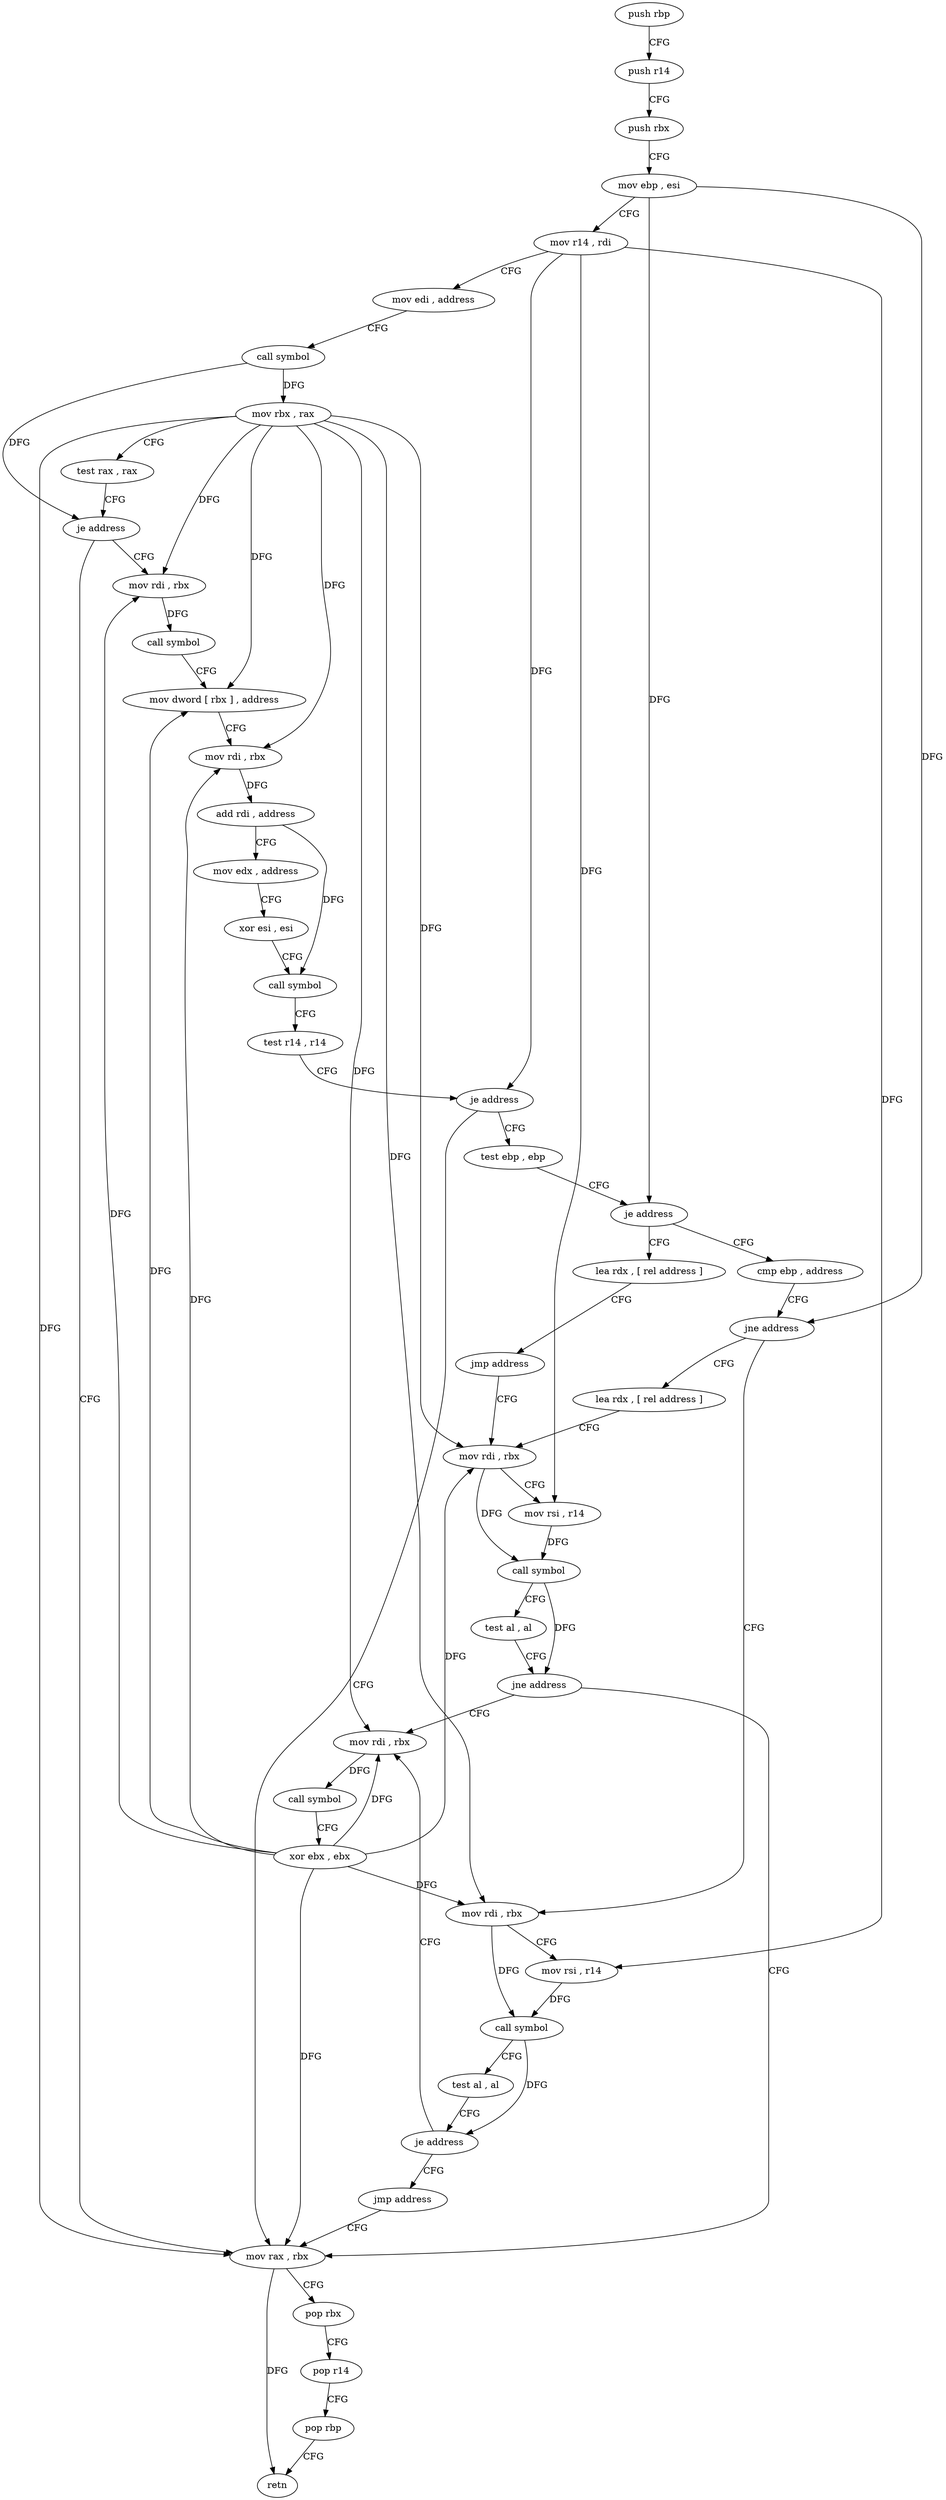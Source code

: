 digraph "func" {
"136192" [label = "push rbp" ]
"136193" [label = "push r14" ]
"136195" [label = "push rbx" ]
"136196" [label = "mov ebp , esi" ]
"136198" [label = "mov r14 , rdi" ]
"136201" [label = "mov edi , address" ]
"136206" [label = "call symbol" ]
"136211" [label = "mov rbx , rax" ]
"136214" [label = "test rax , rax" ]
"136217" [label = "je address" ]
"136324" [label = "mov rax , rbx" ]
"136219" [label = "mov rdi , rbx" ]
"136327" [label = "pop rbx" ]
"136328" [label = "pop r14" ]
"136330" [label = "pop rbp" ]
"136331" [label = "retn" ]
"136222" [label = "call symbol" ]
"136227" [label = "mov dword [ rbx ] , address" ]
"136233" [label = "mov rdi , rbx" ]
"136236" [label = "add rdi , address" ]
"136240" [label = "mov edx , address" ]
"136245" [label = "xor esi , esi" ]
"136247" [label = "call symbol" ]
"136252" [label = "test r14 , r14" ]
"136255" [label = "je address" ]
"136257" [label = "test ebp , ebp" ]
"136259" [label = "je address" ]
"136283" [label = "lea rdx , [ rel address ]" ]
"136261" [label = "cmp ebp , address" ]
"136290" [label = "jmp address" ]
"136299" [label = "mov rdi , rbx" ]
"136264" [label = "jne address" ]
"136292" [label = "lea rdx , [ rel address ]" ]
"136266" [label = "mov rdi , rbx" ]
"136302" [label = "mov rsi , r14" ]
"136305" [label = "call symbol" ]
"136310" [label = "test al , al" ]
"136312" [label = "jne address" ]
"136314" [label = "mov rdi , rbx" ]
"136269" [label = "mov rsi , r14" ]
"136272" [label = "call symbol" ]
"136277" [label = "test al , al" ]
"136279" [label = "je address" ]
"136281" [label = "jmp address" ]
"136317" [label = "call symbol" ]
"136322" [label = "xor ebx , ebx" ]
"136192" -> "136193" [ label = "CFG" ]
"136193" -> "136195" [ label = "CFG" ]
"136195" -> "136196" [ label = "CFG" ]
"136196" -> "136198" [ label = "CFG" ]
"136196" -> "136259" [ label = "DFG" ]
"136196" -> "136264" [ label = "DFG" ]
"136198" -> "136201" [ label = "CFG" ]
"136198" -> "136255" [ label = "DFG" ]
"136198" -> "136302" [ label = "DFG" ]
"136198" -> "136269" [ label = "DFG" ]
"136201" -> "136206" [ label = "CFG" ]
"136206" -> "136211" [ label = "DFG" ]
"136206" -> "136217" [ label = "DFG" ]
"136211" -> "136214" [ label = "CFG" ]
"136211" -> "136324" [ label = "DFG" ]
"136211" -> "136219" [ label = "DFG" ]
"136211" -> "136227" [ label = "DFG" ]
"136211" -> "136233" [ label = "DFG" ]
"136211" -> "136299" [ label = "DFG" ]
"136211" -> "136266" [ label = "DFG" ]
"136211" -> "136314" [ label = "DFG" ]
"136214" -> "136217" [ label = "CFG" ]
"136217" -> "136324" [ label = "CFG" ]
"136217" -> "136219" [ label = "CFG" ]
"136324" -> "136327" [ label = "CFG" ]
"136324" -> "136331" [ label = "DFG" ]
"136219" -> "136222" [ label = "DFG" ]
"136327" -> "136328" [ label = "CFG" ]
"136328" -> "136330" [ label = "CFG" ]
"136330" -> "136331" [ label = "CFG" ]
"136222" -> "136227" [ label = "CFG" ]
"136227" -> "136233" [ label = "CFG" ]
"136233" -> "136236" [ label = "DFG" ]
"136236" -> "136240" [ label = "CFG" ]
"136236" -> "136247" [ label = "DFG" ]
"136240" -> "136245" [ label = "CFG" ]
"136245" -> "136247" [ label = "CFG" ]
"136247" -> "136252" [ label = "CFG" ]
"136252" -> "136255" [ label = "CFG" ]
"136255" -> "136324" [ label = "CFG" ]
"136255" -> "136257" [ label = "CFG" ]
"136257" -> "136259" [ label = "CFG" ]
"136259" -> "136283" [ label = "CFG" ]
"136259" -> "136261" [ label = "CFG" ]
"136283" -> "136290" [ label = "CFG" ]
"136261" -> "136264" [ label = "CFG" ]
"136290" -> "136299" [ label = "CFG" ]
"136299" -> "136302" [ label = "CFG" ]
"136299" -> "136305" [ label = "DFG" ]
"136264" -> "136292" [ label = "CFG" ]
"136264" -> "136266" [ label = "CFG" ]
"136292" -> "136299" [ label = "CFG" ]
"136266" -> "136269" [ label = "CFG" ]
"136266" -> "136272" [ label = "DFG" ]
"136302" -> "136305" [ label = "DFG" ]
"136305" -> "136310" [ label = "CFG" ]
"136305" -> "136312" [ label = "DFG" ]
"136310" -> "136312" [ label = "CFG" ]
"136312" -> "136324" [ label = "CFG" ]
"136312" -> "136314" [ label = "CFG" ]
"136314" -> "136317" [ label = "DFG" ]
"136269" -> "136272" [ label = "DFG" ]
"136272" -> "136277" [ label = "CFG" ]
"136272" -> "136279" [ label = "DFG" ]
"136277" -> "136279" [ label = "CFG" ]
"136279" -> "136314" [ label = "CFG" ]
"136279" -> "136281" [ label = "CFG" ]
"136281" -> "136324" [ label = "CFG" ]
"136317" -> "136322" [ label = "CFG" ]
"136322" -> "136324" [ label = "DFG" ]
"136322" -> "136219" [ label = "DFG" ]
"136322" -> "136227" [ label = "DFG" ]
"136322" -> "136233" [ label = "DFG" ]
"136322" -> "136299" [ label = "DFG" ]
"136322" -> "136266" [ label = "DFG" ]
"136322" -> "136314" [ label = "DFG" ]
}
